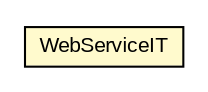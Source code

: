 #!/usr/local/bin/dot
#
# Class diagram 
# Generated by UMLGraph version R5_6-24-gf6e263 (http://www.umlgraph.org/)
#

digraph G {
	edge [fontname="arial",fontsize=10,labelfontname="arial",labelfontsize=10];
	node [fontname="arial",fontsize=10,shape=plaintext];
	nodesep=0.25;
	ranksep=0.5;
	// org.w3schools.webservices.it.WebServiceIT
	c40 [label=<<table title="org.w3schools.webservices.it.WebServiceIT" border="0" cellborder="1" cellspacing="0" cellpadding="2" port="p" bgcolor="lemonChiffon" href="./WebServiceIT.html">
		<tr><td><table border="0" cellspacing="0" cellpadding="1">
<tr><td align="center" balign="center"> WebServiceIT </td></tr>
		</table></td></tr>
		</table>>, URL="./WebServiceIT.html", fontname="arial", fontcolor="black", fontsize=10.0];
}

